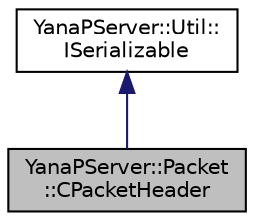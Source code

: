digraph "YanaPServer::Packet::CPacketHeader"
{
  edge [fontname="Helvetica",fontsize="10",labelfontname="Helvetica",labelfontsize="10"];
  node [fontname="Helvetica",fontsize="10",shape=record];
  Node0 [label="YanaPServer::Packet\l::CPacketHeader",height=0.2,width=0.4,color="black", fillcolor="grey75", style="filled", fontcolor="black"];
  Node1 -> Node0 [dir="back",color="midnightblue",fontsize="10",style="solid",fontname="Helvetica"];
  Node1 [label="YanaPServer::Util::\lISerializable",height=0.2,width=0.4,color="black", fillcolor="white", style="filled",URL="$class_yana_p_server_1_1_util_1_1_i_serializable.html",tooltip="シリアライズ用インタフェース "];
}
